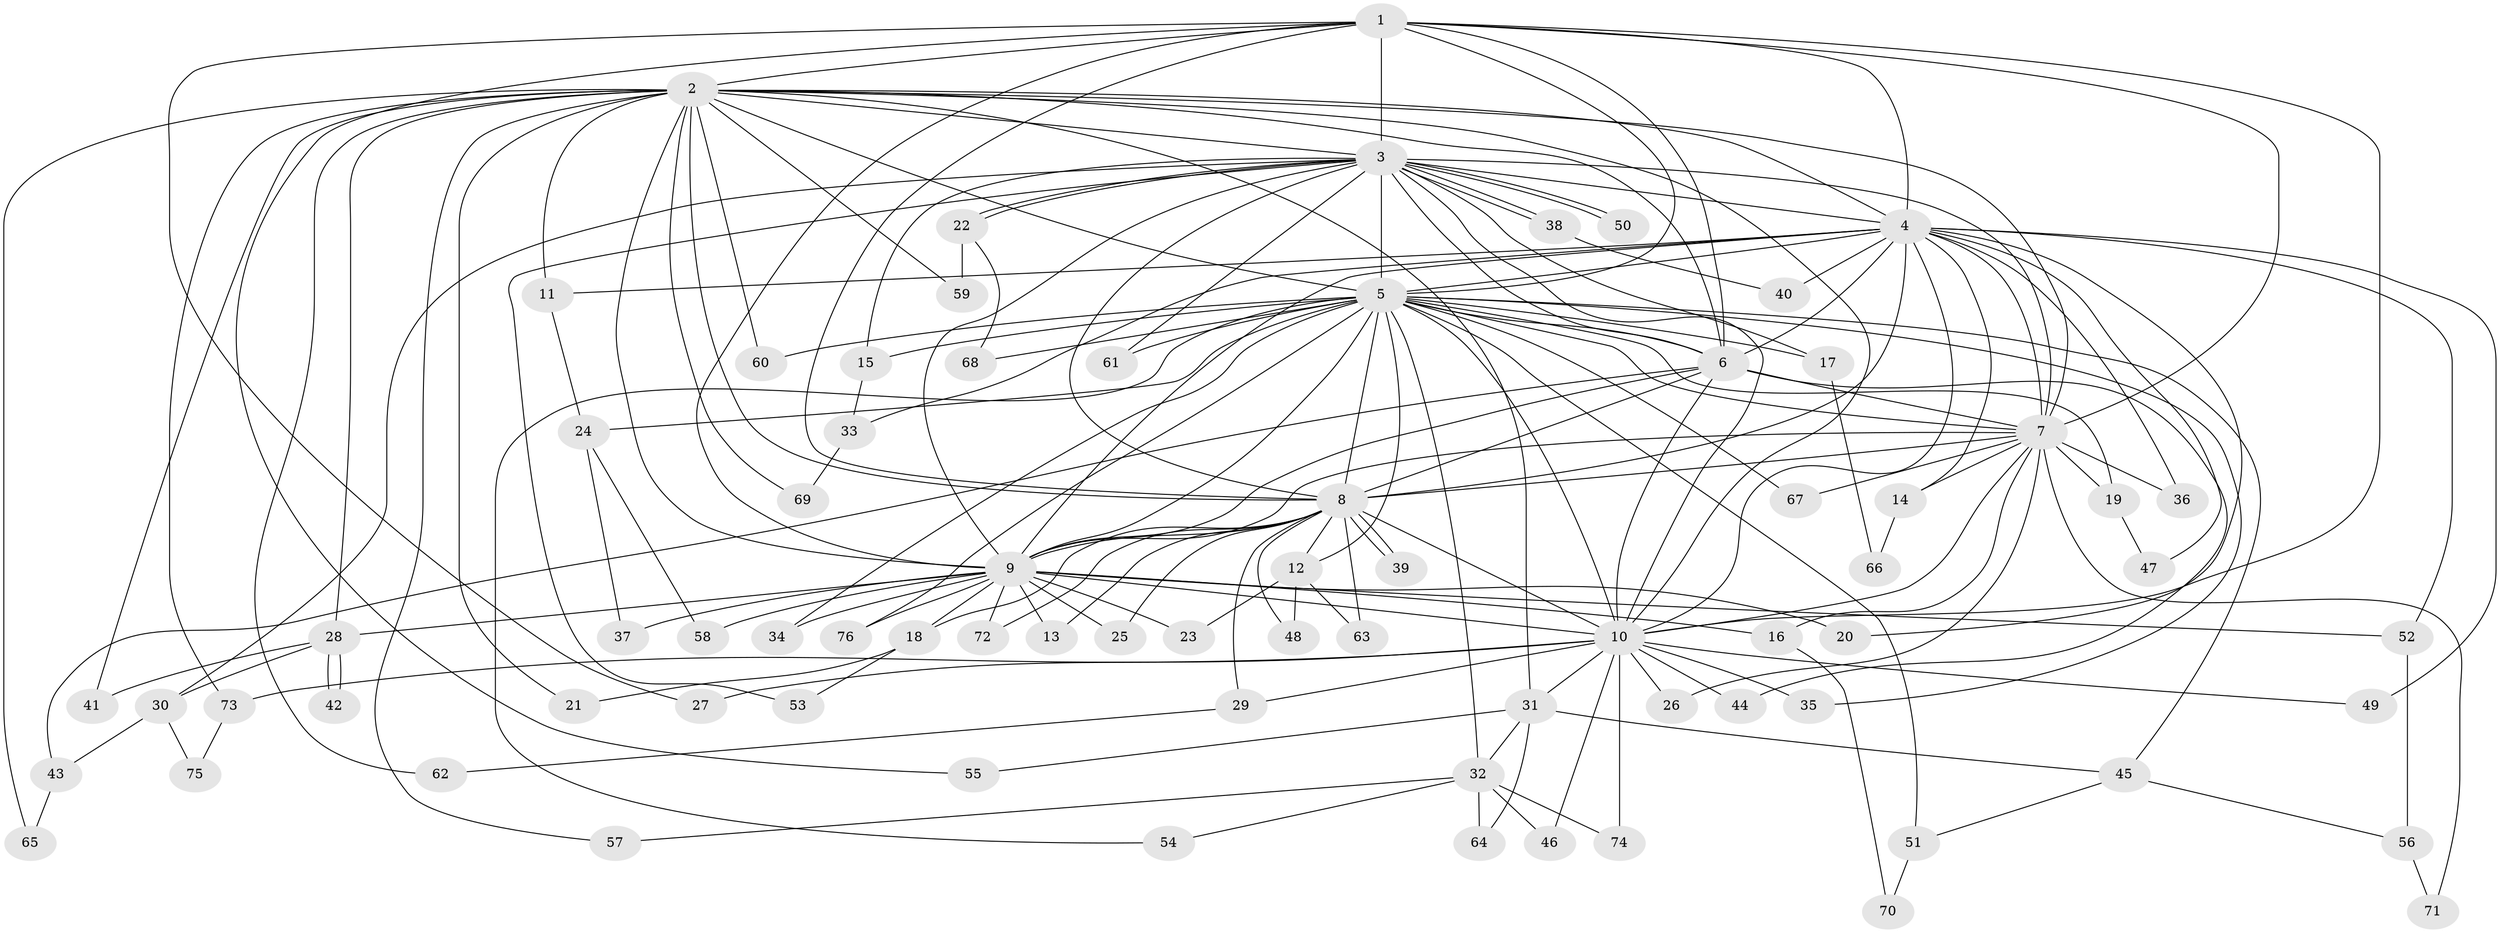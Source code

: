 // Generated by graph-tools (version 1.1) at 2025/01/03/09/25 03:01:18]
// undirected, 76 vertices, 177 edges
graph export_dot {
graph [start="1"]
  node [color=gray90,style=filled];
  1;
  2;
  3;
  4;
  5;
  6;
  7;
  8;
  9;
  10;
  11;
  12;
  13;
  14;
  15;
  16;
  17;
  18;
  19;
  20;
  21;
  22;
  23;
  24;
  25;
  26;
  27;
  28;
  29;
  30;
  31;
  32;
  33;
  34;
  35;
  36;
  37;
  38;
  39;
  40;
  41;
  42;
  43;
  44;
  45;
  46;
  47;
  48;
  49;
  50;
  51;
  52;
  53;
  54;
  55;
  56;
  57;
  58;
  59;
  60;
  61;
  62;
  63;
  64;
  65;
  66;
  67;
  68;
  69;
  70;
  71;
  72;
  73;
  74;
  75;
  76;
  1 -- 2;
  1 -- 3;
  1 -- 4;
  1 -- 5;
  1 -- 6;
  1 -- 7;
  1 -- 8;
  1 -- 9;
  1 -- 10;
  1 -- 27;
  1 -- 55;
  2 -- 3;
  2 -- 4;
  2 -- 5;
  2 -- 6;
  2 -- 7;
  2 -- 8;
  2 -- 9;
  2 -- 10;
  2 -- 11;
  2 -- 21;
  2 -- 28;
  2 -- 31;
  2 -- 41;
  2 -- 57;
  2 -- 59;
  2 -- 60;
  2 -- 62;
  2 -- 65;
  2 -- 69;
  2 -- 73;
  3 -- 4;
  3 -- 5;
  3 -- 6;
  3 -- 7;
  3 -- 8;
  3 -- 9;
  3 -- 10;
  3 -- 15;
  3 -- 17;
  3 -- 22;
  3 -- 22;
  3 -- 30;
  3 -- 38;
  3 -- 38;
  3 -- 50;
  3 -- 50;
  3 -- 53;
  3 -- 61;
  4 -- 5;
  4 -- 6;
  4 -- 7;
  4 -- 8;
  4 -- 9;
  4 -- 10;
  4 -- 11;
  4 -- 14;
  4 -- 20;
  4 -- 33;
  4 -- 36;
  4 -- 40;
  4 -- 47;
  4 -- 49;
  4 -- 52;
  5 -- 6;
  5 -- 7;
  5 -- 8;
  5 -- 9;
  5 -- 10;
  5 -- 12;
  5 -- 15;
  5 -- 17;
  5 -- 19;
  5 -- 24;
  5 -- 32;
  5 -- 34;
  5 -- 35;
  5 -- 45;
  5 -- 51;
  5 -- 54;
  5 -- 60;
  5 -- 61;
  5 -- 67;
  5 -- 68;
  5 -- 76;
  6 -- 7;
  6 -- 8;
  6 -- 9;
  6 -- 10;
  6 -- 43;
  6 -- 44;
  7 -- 8;
  7 -- 9;
  7 -- 10;
  7 -- 14;
  7 -- 16;
  7 -- 19;
  7 -- 26;
  7 -- 36;
  7 -- 67;
  7 -- 71;
  8 -- 9;
  8 -- 10;
  8 -- 12;
  8 -- 13;
  8 -- 18;
  8 -- 25;
  8 -- 29;
  8 -- 39;
  8 -- 39;
  8 -- 48;
  8 -- 63;
  8 -- 72;
  9 -- 10;
  9 -- 13;
  9 -- 16;
  9 -- 18;
  9 -- 20;
  9 -- 23;
  9 -- 25;
  9 -- 28;
  9 -- 34;
  9 -- 37;
  9 -- 52;
  9 -- 58;
  9 -- 72;
  9 -- 76;
  10 -- 26;
  10 -- 27;
  10 -- 29;
  10 -- 31;
  10 -- 35;
  10 -- 44;
  10 -- 46;
  10 -- 49;
  10 -- 73;
  10 -- 74;
  11 -- 24;
  12 -- 23;
  12 -- 48;
  12 -- 63;
  14 -- 66;
  15 -- 33;
  16 -- 70;
  17 -- 66;
  18 -- 21;
  18 -- 53;
  19 -- 47;
  22 -- 59;
  22 -- 68;
  24 -- 37;
  24 -- 58;
  28 -- 30;
  28 -- 41;
  28 -- 42;
  28 -- 42;
  29 -- 62;
  30 -- 43;
  30 -- 75;
  31 -- 32;
  31 -- 45;
  31 -- 55;
  31 -- 64;
  32 -- 46;
  32 -- 54;
  32 -- 57;
  32 -- 64;
  32 -- 74;
  33 -- 69;
  38 -- 40;
  43 -- 65;
  45 -- 51;
  45 -- 56;
  51 -- 70;
  52 -- 56;
  56 -- 71;
  73 -- 75;
}
